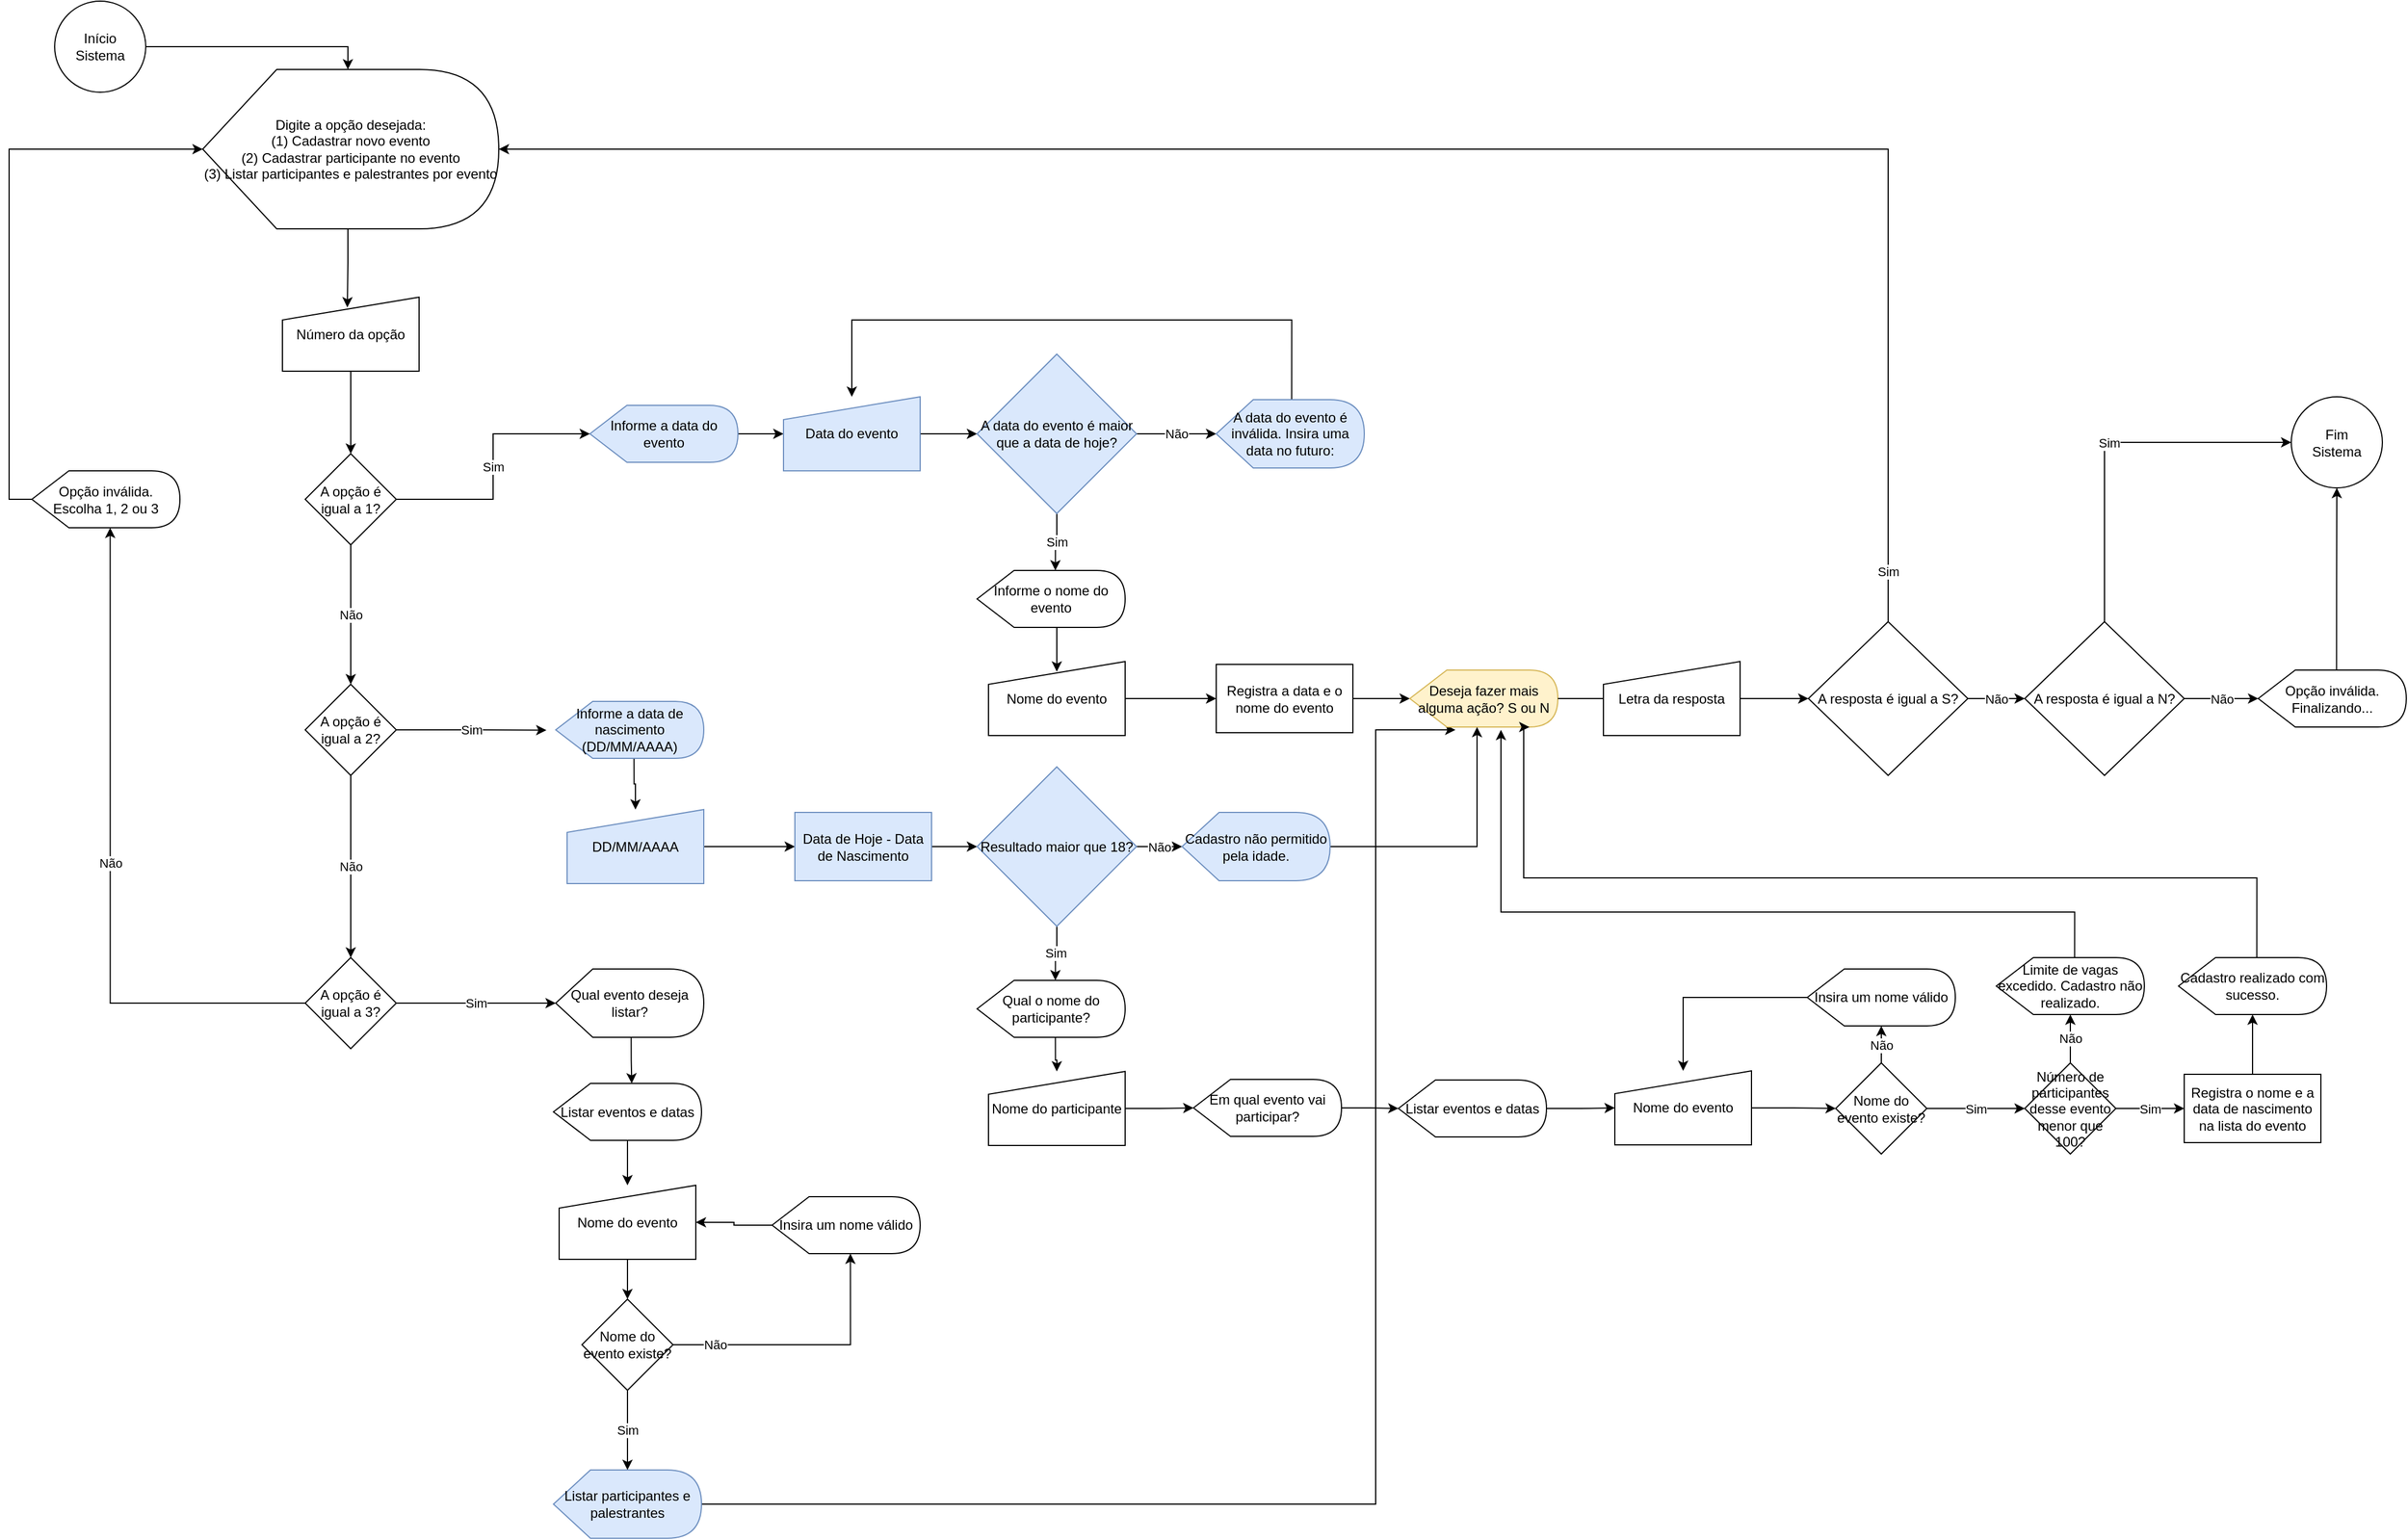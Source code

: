 <mxfile version="15.8.6" type="github">
  <diagram id="AMbJrYQroYjOnYmesZMy" name="Page-1">
    <mxGraphModel dx="2031" dy="1134" grid="1" gridSize="10" guides="1" tooltips="1" connect="1" arrows="1" fold="1" page="1" pageScale="1" pageWidth="827" pageHeight="1169" math="0" shadow="0">
      <root>
        <mxCell id="0" />
        <mxCell id="1" parent="0" />
        <mxCell id="UVnA94jCJhpCL6pDzq3i-3" style="edgeStyle=orthogonalEdgeStyle;rounded=0;orthogonalLoop=1;jettySize=auto;html=1;exitX=1;exitY=0.5;exitDx=0;exitDy=0;entryX=0;entryY=0;entryDx=127.5;entryDy=0;entryPerimeter=0;" edge="1" parent="1" source="ntxmmqhkYzdvFGRqi93g-2" target="UVnA94jCJhpCL6pDzq3i-14">
          <mxGeometry relative="1" as="geometry">
            <mxPoint x="220" y="170" as="targetPoint" />
          </mxGeometry>
        </mxCell>
        <mxCell id="ntxmmqhkYzdvFGRqi93g-2" value="Início&lt;br&gt;Sistema" style="ellipse;whiteSpace=wrap;html=1;" parent="1" vertex="1">
          <mxGeometry x="90" y="40" width="80" height="80" as="geometry" />
        </mxCell>
        <mxCell id="UVnA94jCJhpCL6pDzq3i-5" style="edgeStyle=orthogonalEdgeStyle;rounded=0;orthogonalLoop=1;jettySize=auto;html=1;exitX=1;exitY=0.5;exitDx=0;exitDy=0;exitPerimeter=0;entryX=0;entryY=0.5;entryDx=0;entryDy=0;" edge="1" parent="1" source="ntxmmqhkYzdvFGRqi93g-3" target="ntxmmqhkYzdvFGRqi93g-5">
          <mxGeometry relative="1" as="geometry">
            <mxPoint x="710" y="420" as="targetPoint" />
          </mxGeometry>
        </mxCell>
        <mxCell id="ntxmmqhkYzdvFGRqi93g-3" value="Informe a data do evento" style="shape=display;whiteSpace=wrap;html=1;fillColor=#dae8fc;strokeColor=#6c8ebf;" parent="1" vertex="1">
          <mxGeometry x="560" y="395" width="130" height="50" as="geometry" />
        </mxCell>
        <mxCell id="UVnA94jCJhpCL6pDzq3i-6" style="edgeStyle=orthogonalEdgeStyle;rounded=0;orthogonalLoop=1;jettySize=auto;html=1;exitX=1;exitY=0.5;exitDx=0;exitDy=0;entryX=0;entryY=0.5;entryDx=0;entryDy=0;" edge="1" parent="1" source="ntxmmqhkYzdvFGRqi93g-5" target="ntxmmqhkYzdvFGRqi93g-6">
          <mxGeometry relative="1" as="geometry" />
        </mxCell>
        <mxCell id="ntxmmqhkYzdvFGRqi93g-5" value="Data do evento" style="shape=manualInput;whiteSpace=wrap;html=1;size=20;fillColor=#dae8fc;strokeColor=#6c8ebf;" parent="1" vertex="1">
          <mxGeometry x="730" y="387.5" width="120" height="65" as="geometry" />
        </mxCell>
        <mxCell id="UVnA94jCJhpCL6pDzq3i-9" value="Não" style="edgeStyle=orthogonalEdgeStyle;rounded=0;orthogonalLoop=1;jettySize=auto;html=1;exitX=1;exitY=0.5;exitDx=0;exitDy=0;entryX=0;entryY=0.5;entryDx=0;entryDy=0;entryPerimeter=0;" edge="1" parent="1" source="ntxmmqhkYzdvFGRqi93g-6" target="UVnA94jCJhpCL6pDzq3i-8">
          <mxGeometry relative="1" as="geometry" />
        </mxCell>
        <mxCell id="UVnA94jCJhpCL6pDzq3i-26" value="Sim" style="edgeStyle=orthogonalEdgeStyle;rounded=0;orthogonalLoop=1;jettySize=auto;html=1;exitX=0.5;exitY=1;exitDx=0;exitDy=0;entryX=0;entryY=0;entryDx=68.75;entryDy=0;entryPerimeter=0;" edge="1" parent="1" source="ntxmmqhkYzdvFGRqi93g-6" target="UVnA94jCJhpCL6pDzq3i-25">
          <mxGeometry relative="1" as="geometry" />
        </mxCell>
        <mxCell id="ntxmmqhkYzdvFGRqi93g-6" value="A data do evento é maior que a data de hoje?" style="rhombus;whiteSpace=wrap;html=1;fillColor=#dae8fc;strokeColor=#6c8ebf;" parent="1" vertex="1">
          <mxGeometry x="900" y="350" width="140" height="140" as="geometry" />
        </mxCell>
        <mxCell id="UVnA94jCJhpCL6pDzq3i-7" value="Fim&lt;br&gt;Sistema" style="ellipse;whiteSpace=wrap;html=1;" vertex="1" parent="1">
          <mxGeometry x="2054" y="387.5" width="80" height="80" as="geometry" />
        </mxCell>
        <mxCell id="UVnA94jCJhpCL6pDzq3i-11" style="edgeStyle=orthogonalEdgeStyle;rounded=0;orthogonalLoop=1;jettySize=auto;html=1;exitX=0;exitY=0;exitDx=66.25;exitDy=0;exitPerimeter=0;entryX=0.5;entryY=0;entryDx=0;entryDy=0;" edge="1" parent="1" source="UVnA94jCJhpCL6pDzq3i-8" target="ntxmmqhkYzdvFGRqi93g-5">
          <mxGeometry relative="1" as="geometry">
            <Array as="points">
              <mxPoint x="1176" y="320" />
              <mxPoint x="790" y="320" />
            </Array>
          </mxGeometry>
        </mxCell>
        <mxCell id="UVnA94jCJhpCL6pDzq3i-8" value="A data do evento é inválida. Insira uma data no futuro:" style="shape=display;whiteSpace=wrap;html=1;fillColor=#dae8fc;strokeColor=#6c8ebf;" vertex="1" parent="1">
          <mxGeometry x="1110" y="390" width="130" height="60" as="geometry" />
        </mxCell>
        <mxCell id="UVnA94jCJhpCL6pDzq3i-111" style="edgeStyle=orthogonalEdgeStyle;rounded=0;orthogonalLoop=1;jettySize=auto;html=1;exitX=1;exitY=0.5;exitDx=0;exitDy=0;exitPerimeter=0;" edge="1" parent="1" source="UVnA94jCJhpCL6pDzq3i-12">
          <mxGeometry relative="1" as="geometry">
            <mxPoint x="1320" y="680" as="targetPoint" />
            <Array as="points">
              <mxPoint x="1250" y="1360" />
              <mxPoint x="1250" y="680" />
            </Array>
          </mxGeometry>
        </mxCell>
        <mxCell id="UVnA94jCJhpCL6pDzq3i-12" value="Listar participantes e palestrantes" style="shape=display;whiteSpace=wrap;html=1;fillColor=#dae8fc;strokeColor=#6c8ebf;" vertex="1" parent="1">
          <mxGeometry x="528" y="1330" width="130" height="60" as="geometry" />
        </mxCell>
        <mxCell id="UVnA94jCJhpCL6pDzq3i-17" style="edgeStyle=orthogonalEdgeStyle;rounded=0;orthogonalLoop=1;jettySize=auto;html=1;exitX=0;exitY=0;exitDx=127.5;exitDy=140;exitPerimeter=0;entryX=0.475;entryY=0.138;entryDx=0;entryDy=0;entryPerimeter=0;" edge="1" parent="1" source="UVnA94jCJhpCL6pDzq3i-14" target="UVnA94jCJhpCL6pDzq3i-16">
          <mxGeometry relative="1" as="geometry" />
        </mxCell>
        <mxCell id="UVnA94jCJhpCL6pDzq3i-14" value="Digite a opção desejada:&lt;br&gt;(1) Cadastrar novo evento&lt;br&gt;(2) Cadastrar participante no evento&lt;br&gt;(3) Listar participantes e palestrantes por evento" style="shape=display;whiteSpace=wrap;html=1;" vertex="1" parent="1">
          <mxGeometry x="220" y="100" width="260" height="140" as="geometry" />
        </mxCell>
        <mxCell id="UVnA94jCJhpCL6pDzq3i-19" value="" style="edgeStyle=orthogonalEdgeStyle;rounded=0;orthogonalLoop=1;jettySize=auto;html=1;" edge="1" parent="1" source="UVnA94jCJhpCL6pDzq3i-16" target="UVnA94jCJhpCL6pDzq3i-18">
          <mxGeometry relative="1" as="geometry" />
        </mxCell>
        <mxCell id="UVnA94jCJhpCL6pDzq3i-16" value="Número da opção" style="shape=manualInput;whiteSpace=wrap;html=1;size=20;" vertex="1" parent="1">
          <mxGeometry x="290" y="300" width="120" height="65" as="geometry" />
        </mxCell>
        <mxCell id="UVnA94jCJhpCL6pDzq3i-20" value="Sim" style="edgeStyle=orthogonalEdgeStyle;rounded=0;orthogonalLoop=1;jettySize=auto;html=1;exitX=1;exitY=0.5;exitDx=0;exitDy=0;entryX=0;entryY=0.5;entryDx=0;entryDy=0;entryPerimeter=0;" edge="1" parent="1" source="UVnA94jCJhpCL6pDzq3i-18" target="ntxmmqhkYzdvFGRqi93g-3">
          <mxGeometry relative="1" as="geometry" />
        </mxCell>
        <mxCell id="UVnA94jCJhpCL6pDzq3i-46" value="Não" style="edgeStyle=orthogonalEdgeStyle;rounded=0;orthogonalLoop=1;jettySize=auto;html=1;exitX=0.5;exitY=1;exitDx=0;exitDy=0;entryX=0.5;entryY=0;entryDx=0;entryDy=0;" edge="1" parent="1" source="UVnA94jCJhpCL6pDzq3i-18" target="UVnA94jCJhpCL6pDzq3i-44">
          <mxGeometry relative="1" as="geometry" />
        </mxCell>
        <mxCell id="UVnA94jCJhpCL6pDzq3i-18" value="A opção é igual a 1?" style="rhombus;whiteSpace=wrap;html=1;" vertex="1" parent="1">
          <mxGeometry x="310" y="437.5" width="80" height="80" as="geometry" />
        </mxCell>
        <mxCell id="UVnA94jCJhpCL6pDzq3i-24" style="edgeStyle=orthogonalEdgeStyle;rounded=0;orthogonalLoop=1;jettySize=auto;html=1;exitX=0;exitY=0.5;exitDx=0;exitDy=0;exitPerimeter=0;entryX=0;entryY=0.5;entryDx=0;entryDy=0;entryPerimeter=0;" edge="1" parent="1" source="UVnA94jCJhpCL6pDzq3i-22" target="UVnA94jCJhpCL6pDzq3i-14">
          <mxGeometry relative="1" as="geometry" />
        </mxCell>
        <mxCell id="UVnA94jCJhpCL6pDzq3i-22" value="Opção inválida. Escolha 1, 2 ou 3" style="shape=display;whiteSpace=wrap;html=1;" vertex="1" parent="1">
          <mxGeometry x="70" y="452.5" width="130" height="50" as="geometry" />
        </mxCell>
        <mxCell id="UVnA94jCJhpCL6pDzq3i-28" style="edgeStyle=orthogonalEdgeStyle;rounded=0;orthogonalLoop=1;jettySize=auto;html=1;exitX=0;exitY=0;exitDx=68.75;exitDy=50;exitPerimeter=0;entryX=0.5;entryY=0.136;entryDx=0;entryDy=0;entryPerimeter=0;" edge="1" parent="1" source="UVnA94jCJhpCL6pDzq3i-25" target="UVnA94jCJhpCL6pDzq3i-27">
          <mxGeometry relative="1" as="geometry" />
        </mxCell>
        <mxCell id="UVnA94jCJhpCL6pDzq3i-25" value="Informe o nome do evento" style="shape=display;whiteSpace=wrap;html=1;" vertex="1" parent="1">
          <mxGeometry x="900" y="540" width="130" height="50" as="geometry" />
        </mxCell>
        <mxCell id="UVnA94jCJhpCL6pDzq3i-30" value="" style="edgeStyle=orthogonalEdgeStyle;rounded=0;orthogonalLoop=1;jettySize=auto;html=1;" edge="1" parent="1" source="UVnA94jCJhpCL6pDzq3i-27" target="UVnA94jCJhpCL6pDzq3i-29">
          <mxGeometry relative="1" as="geometry" />
        </mxCell>
        <mxCell id="UVnA94jCJhpCL6pDzq3i-27" value="Nome do evento" style="shape=manualInput;whiteSpace=wrap;html=1;size=20;" vertex="1" parent="1">
          <mxGeometry x="910" y="620" width="120" height="65" as="geometry" />
        </mxCell>
        <mxCell id="UVnA94jCJhpCL6pDzq3i-39" style="edgeStyle=orthogonalEdgeStyle;rounded=0;orthogonalLoop=1;jettySize=auto;html=1;exitX=1;exitY=0.5;exitDx=0;exitDy=0;entryX=0;entryY=0.5;entryDx=0;entryDy=0;entryPerimeter=0;" edge="1" parent="1" source="UVnA94jCJhpCL6pDzq3i-29" target="UVnA94jCJhpCL6pDzq3i-38">
          <mxGeometry relative="1" as="geometry" />
        </mxCell>
        <mxCell id="UVnA94jCJhpCL6pDzq3i-29" value="Registra a data e o nome do evento" style="whiteSpace=wrap;html=1;" vertex="1" parent="1">
          <mxGeometry x="1110" y="622.5" width="120" height="60" as="geometry" />
        </mxCell>
        <mxCell id="UVnA94jCJhpCL6pDzq3i-34" value="Sim" style="edgeStyle=orthogonalEdgeStyle;rounded=0;orthogonalLoop=1;jettySize=auto;html=1;exitX=0.5;exitY=0;exitDx=0;exitDy=0;entryX=1;entryY=0.5;entryDx=0;entryDy=0;entryPerimeter=0;" edge="1" parent="1" source="UVnA94jCJhpCL6pDzq3i-32" target="UVnA94jCJhpCL6pDzq3i-14">
          <mxGeometry x="-0.946" relative="1" as="geometry">
            <mxPoint as="offset" />
          </mxGeometry>
        </mxCell>
        <mxCell id="UVnA94jCJhpCL6pDzq3i-51" value="Não" style="edgeStyle=orthogonalEdgeStyle;rounded=0;orthogonalLoop=1;jettySize=auto;html=1;exitX=1;exitY=0.5;exitDx=0;exitDy=0;entryX=0;entryY=0.5;entryDx=0;entryDy=0;" edge="1" parent="1" source="UVnA94jCJhpCL6pDzq3i-32" target="UVnA94jCJhpCL6pDzq3i-50">
          <mxGeometry relative="1" as="geometry" />
        </mxCell>
        <mxCell id="UVnA94jCJhpCL6pDzq3i-32" value="A resposta é igual a S?" style="rhombus;whiteSpace=wrap;html=1;" vertex="1" parent="1">
          <mxGeometry x="1630" y="585" width="140" height="135" as="geometry" />
        </mxCell>
        <mxCell id="UVnA94jCJhpCL6pDzq3i-54" style="edgeStyle=orthogonalEdgeStyle;rounded=0;orthogonalLoop=1;jettySize=auto;html=1;exitX=0;exitY=0;exitDx=68.75;exitDy=0;exitPerimeter=0;entryX=0.5;entryY=1;entryDx=0;entryDy=0;" edge="1" parent="1" source="UVnA94jCJhpCL6pDzq3i-36" target="UVnA94jCJhpCL6pDzq3i-7">
          <mxGeometry relative="1" as="geometry" />
        </mxCell>
        <mxCell id="UVnA94jCJhpCL6pDzq3i-36" value="Opção inválida. Finalizando..." style="shape=display;whiteSpace=wrap;html=1;" vertex="1" parent="1">
          <mxGeometry x="2025" y="627.5" width="130" height="50" as="geometry" />
        </mxCell>
        <mxCell id="UVnA94jCJhpCL6pDzq3i-40" style="edgeStyle=orthogonalEdgeStyle;rounded=0;orthogonalLoop=1;jettySize=auto;html=1;exitX=1;exitY=0.5;exitDx=0;exitDy=0;exitPerimeter=0;entryX=0;entryY=0.5;entryDx=0;entryDy=0;startArrow=none;" edge="1" parent="1" source="UVnA94jCJhpCL6pDzq3i-41" target="UVnA94jCJhpCL6pDzq3i-32">
          <mxGeometry relative="1" as="geometry" />
        </mxCell>
        <mxCell id="UVnA94jCJhpCL6pDzq3i-38" value="Deseja fazer mais alguma ação? S ou N" style="shape=display;whiteSpace=wrap;html=1;fillColor=#fff2cc;strokeColor=#d6b656;" vertex="1" parent="1">
          <mxGeometry x="1280" y="627.5" width="130" height="50" as="geometry" />
        </mxCell>
        <mxCell id="UVnA94jCJhpCL6pDzq3i-41" value="Letra da resposta" style="shape=manualInput;whiteSpace=wrap;html=1;size=20;" vertex="1" parent="1">
          <mxGeometry x="1450" y="620" width="120" height="65" as="geometry" />
        </mxCell>
        <mxCell id="UVnA94jCJhpCL6pDzq3i-42" value="" style="edgeStyle=orthogonalEdgeStyle;rounded=0;orthogonalLoop=1;jettySize=auto;html=1;exitX=1;exitY=0.5;exitDx=0;exitDy=0;exitPerimeter=0;entryX=0;entryY=0.5;entryDx=0;entryDy=0;endArrow=none;" edge="1" parent="1" source="UVnA94jCJhpCL6pDzq3i-38" target="UVnA94jCJhpCL6pDzq3i-41">
          <mxGeometry relative="1" as="geometry">
            <mxPoint x="1410" y="652.5" as="sourcePoint" />
            <mxPoint x="1720" y="652.5" as="targetPoint" />
          </mxGeometry>
        </mxCell>
        <mxCell id="UVnA94jCJhpCL6pDzq3i-47" value="Não" style="edgeStyle=orthogonalEdgeStyle;rounded=0;orthogonalLoop=1;jettySize=auto;html=1;exitX=0.5;exitY=1;exitDx=0;exitDy=0;" edge="1" parent="1" source="UVnA94jCJhpCL6pDzq3i-44" target="UVnA94jCJhpCL6pDzq3i-45">
          <mxGeometry relative="1" as="geometry" />
        </mxCell>
        <mxCell id="UVnA94jCJhpCL6pDzq3i-56" value="Sim" style="edgeStyle=orthogonalEdgeStyle;rounded=0;orthogonalLoop=1;jettySize=auto;html=1;exitX=1;exitY=0.5;exitDx=0;exitDy=0;entryX=-0.063;entryY=0.506;entryDx=0;entryDy=0;entryPerimeter=0;" edge="1" parent="1" source="UVnA94jCJhpCL6pDzq3i-44" target="UVnA94jCJhpCL6pDzq3i-55">
          <mxGeometry relative="1" as="geometry" />
        </mxCell>
        <mxCell id="UVnA94jCJhpCL6pDzq3i-44" value="A opção é igual a 2?" style="rhombus;whiteSpace=wrap;html=1;" vertex="1" parent="1">
          <mxGeometry x="310" y="640" width="80" height="80" as="geometry" />
        </mxCell>
        <mxCell id="UVnA94jCJhpCL6pDzq3i-48" value="Não" style="edgeStyle=orthogonalEdgeStyle;rounded=0;orthogonalLoop=1;jettySize=auto;html=1;exitX=0;exitY=0.5;exitDx=0;exitDy=0;entryX=0;entryY=0;entryDx=68.75;entryDy=50;entryPerimeter=0;" edge="1" parent="1" source="UVnA94jCJhpCL6pDzq3i-45" target="UVnA94jCJhpCL6pDzq3i-22">
          <mxGeometry relative="1" as="geometry" />
        </mxCell>
        <mxCell id="UVnA94jCJhpCL6pDzq3i-100" value="Sim" style="edgeStyle=orthogonalEdgeStyle;rounded=0;orthogonalLoop=1;jettySize=auto;html=1;exitX=1;exitY=0.5;exitDx=0;exitDy=0;entryX=0;entryY=0.5;entryDx=0;entryDy=0;entryPerimeter=0;" edge="1" parent="1" source="UVnA94jCJhpCL6pDzq3i-45" target="UVnA94jCJhpCL6pDzq3i-99">
          <mxGeometry relative="1" as="geometry" />
        </mxCell>
        <mxCell id="UVnA94jCJhpCL6pDzq3i-45" value="A opção é igual a 3?" style="rhombus;whiteSpace=wrap;html=1;" vertex="1" parent="1">
          <mxGeometry x="310" y="880" width="80" height="80" as="geometry" />
        </mxCell>
        <mxCell id="UVnA94jCJhpCL6pDzq3i-52" value="Sim" style="edgeStyle=orthogonalEdgeStyle;rounded=0;orthogonalLoop=1;jettySize=auto;html=1;exitX=0.5;exitY=0;exitDx=0;exitDy=0;entryX=0;entryY=0.5;entryDx=0;entryDy=0;" edge="1" parent="1" source="UVnA94jCJhpCL6pDzq3i-50" target="UVnA94jCJhpCL6pDzq3i-7">
          <mxGeometry relative="1" as="geometry" />
        </mxCell>
        <mxCell id="UVnA94jCJhpCL6pDzq3i-53" value="Não" style="edgeStyle=orthogonalEdgeStyle;rounded=0;orthogonalLoop=1;jettySize=auto;html=1;exitX=1;exitY=0.5;exitDx=0;exitDy=0;entryX=0;entryY=0.5;entryDx=0;entryDy=0;entryPerimeter=0;" edge="1" parent="1" source="UVnA94jCJhpCL6pDzq3i-50" target="UVnA94jCJhpCL6pDzq3i-36">
          <mxGeometry relative="1" as="geometry" />
        </mxCell>
        <mxCell id="UVnA94jCJhpCL6pDzq3i-50" value="A resposta é igual a N?" style="rhombus;whiteSpace=wrap;html=1;" vertex="1" parent="1">
          <mxGeometry x="1820" y="585" width="140" height="135" as="geometry" />
        </mxCell>
        <mxCell id="UVnA94jCJhpCL6pDzq3i-58" style="edgeStyle=orthogonalEdgeStyle;rounded=0;orthogonalLoop=1;jettySize=auto;html=1;exitX=0;exitY=0;exitDx=68.75;exitDy=50;exitPerimeter=0;entryX=0.5;entryY=0;entryDx=0;entryDy=0;" edge="1" parent="1" source="UVnA94jCJhpCL6pDzq3i-55" target="UVnA94jCJhpCL6pDzq3i-57">
          <mxGeometry relative="1" as="geometry" />
        </mxCell>
        <mxCell id="UVnA94jCJhpCL6pDzq3i-55" value="Informe a data de nascimento (DD/MM/AAAA)" style="shape=display;whiteSpace=wrap;html=1;fillColor=#dae8fc;strokeColor=#6c8ebf;" vertex="1" parent="1">
          <mxGeometry x="530" y="655" width="130" height="50" as="geometry" />
        </mxCell>
        <mxCell id="UVnA94jCJhpCL6pDzq3i-60" value="" style="edgeStyle=orthogonalEdgeStyle;rounded=0;orthogonalLoop=1;jettySize=auto;html=1;" edge="1" parent="1" source="UVnA94jCJhpCL6pDzq3i-57" target="UVnA94jCJhpCL6pDzq3i-59">
          <mxGeometry relative="1" as="geometry" />
        </mxCell>
        <mxCell id="UVnA94jCJhpCL6pDzq3i-57" value="DD/MM/AAAA" style="shape=manualInput;whiteSpace=wrap;html=1;size=20;fillColor=#dae8fc;strokeColor=#6c8ebf;" vertex="1" parent="1">
          <mxGeometry x="540" y="750" width="120" height="65" as="geometry" />
        </mxCell>
        <mxCell id="UVnA94jCJhpCL6pDzq3i-62" style="edgeStyle=orthogonalEdgeStyle;rounded=0;orthogonalLoop=1;jettySize=auto;html=1;exitX=1;exitY=0.5;exitDx=0;exitDy=0;entryX=0;entryY=0.5;entryDx=0;entryDy=0;" edge="1" parent="1" source="UVnA94jCJhpCL6pDzq3i-59" target="UVnA94jCJhpCL6pDzq3i-61">
          <mxGeometry relative="1" as="geometry" />
        </mxCell>
        <mxCell id="UVnA94jCJhpCL6pDzq3i-59" value="Data de Hoje - Data de Nascimento" style="whiteSpace=wrap;html=1;strokeColor=#6c8ebf;fillColor=#dae8fc;" vertex="1" parent="1">
          <mxGeometry x="740" y="752.5" width="120" height="60" as="geometry" />
        </mxCell>
        <mxCell id="UVnA94jCJhpCL6pDzq3i-64" value="Não" style="edgeStyle=orthogonalEdgeStyle;rounded=0;orthogonalLoop=1;jettySize=auto;html=1;" edge="1" parent="1" source="UVnA94jCJhpCL6pDzq3i-61" target="UVnA94jCJhpCL6pDzq3i-63">
          <mxGeometry relative="1" as="geometry" />
        </mxCell>
        <mxCell id="UVnA94jCJhpCL6pDzq3i-69" value="Sim" style="edgeStyle=orthogonalEdgeStyle;rounded=0;orthogonalLoop=1;jettySize=auto;html=1;exitX=0.5;exitY=1;exitDx=0;exitDy=0;entryX=0;entryY=0;entryDx=68.75;entryDy=0;entryPerimeter=0;" edge="1" parent="1" source="UVnA94jCJhpCL6pDzq3i-61" target="UVnA94jCJhpCL6pDzq3i-66">
          <mxGeometry relative="1" as="geometry" />
        </mxCell>
        <mxCell id="UVnA94jCJhpCL6pDzq3i-61" value="Resultado maior que 18?" style="rhombus;whiteSpace=wrap;html=1;fillColor=#dae8fc;strokeColor=#6c8ebf;" vertex="1" parent="1">
          <mxGeometry x="900" y="712.5" width="140" height="140" as="geometry" />
        </mxCell>
        <mxCell id="UVnA94jCJhpCL6pDzq3i-65" style="edgeStyle=orthogonalEdgeStyle;rounded=0;orthogonalLoop=1;jettySize=auto;html=1;exitX=1;exitY=0.5;exitDx=0;exitDy=0;exitPerimeter=0;entryX=0.454;entryY=0.999;entryDx=0;entryDy=0;entryPerimeter=0;" edge="1" parent="1" source="UVnA94jCJhpCL6pDzq3i-63" target="UVnA94jCJhpCL6pDzq3i-38">
          <mxGeometry relative="1" as="geometry" />
        </mxCell>
        <mxCell id="UVnA94jCJhpCL6pDzq3i-63" value="Cadastro não permitido pela idade." style="shape=display;whiteSpace=wrap;html=1;fillColor=#dae8fc;strokeColor=#6c8ebf;" vertex="1" parent="1">
          <mxGeometry x="1080" y="752.5" width="130" height="60" as="geometry" />
        </mxCell>
        <mxCell id="UVnA94jCJhpCL6pDzq3i-70" style="edgeStyle=orthogonalEdgeStyle;rounded=0;orthogonalLoop=1;jettySize=auto;html=1;exitX=0;exitY=0;exitDx=68.75;exitDy=50;exitPerimeter=0;" edge="1" parent="1" source="UVnA94jCJhpCL6pDzq3i-66" target="UVnA94jCJhpCL6pDzq3i-67">
          <mxGeometry relative="1" as="geometry" />
        </mxCell>
        <mxCell id="UVnA94jCJhpCL6pDzq3i-66" value="Qual o nome do participante?" style="shape=display;whiteSpace=wrap;html=1;" vertex="1" parent="1">
          <mxGeometry x="900" y="900" width="130" height="50" as="geometry" />
        </mxCell>
        <mxCell id="UVnA94jCJhpCL6pDzq3i-74" style="edgeStyle=orthogonalEdgeStyle;rounded=0;orthogonalLoop=1;jettySize=auto;html=1;exitX=1;exitY=0.5;exitDx=0;exitDy=0;entryX=0;entryY=0.5;entryDx=0;entryDy=0;entryPerimeter=0;" edge="1" parent="1" source="UVnA94jCJhpCL6pDzq3i-67" target="UVnA94jCJhpCL6pDzq3i-73">
          <mxGeometry relative="1" as="geometry" />
        </mxCell>
        <mxCell id="UVnA94jCJhpCL6pDzq3i-67" value="Nome do participante" style="shape=manualInput;whiteSpace=wrap;html=1;size=20;" vertex="1" parent="1">
          <mxGeometry x="910" y="980" width="120" height="65" as="geometry" />
        </mxCell>
        <mxCell id="UVnA94jCJhpCL6pDzq3i-97" value="" style="edgeStyle=orthogonalEdgeStyle;rounded=0;orthogonalLoop=1;jettySize=auto;html=1;" edge="1" parent="1" source="UVnA94jCJhpCL6pDzq3i-72" target="UVnA94jCJhpCL6pDzq3i-96">
          <mxGeometry relative="1" as="geometry" />
        </mxCell>
        <mxCell id="UVnA94jCJhpCL6pDzq3i-72" value="Registra o nome e a data de nascimento na lista do evento" style="whiteSpace=wrap;html=1;" vertex="1" parent="1">
          <mxGeometry x="1960" y="982.5" width="120" height="60" as="geometry" />
        </mxCell>
        <mxCell id="UVnA94jCJhpCL6pDzq3i-78" value="" style="edgeStyle=orthogonalEdgeStyle;rounded=0;orthogonalLoop=1;jettySize=auto;html=1;" edge="1" parent="1" source="UVnA94jCJhpCL6pDzq3i-73" target="UVnA94jCJhpCL6pDzq3i-75">
          <mxGeometry relative="1" as="geometry" />
        </mxCell>
        <mxCell id="UVnA94jCJhpCL6pDzq3i-73" value="Em qual evento vai participar?" style="shape=display;whiteSpace=wrap;html=1;" vertex="1" parent="1">
          <mxGeometry x="1090" y="987" width="130" height="50" as="geometry" />
        </mxCell>
        <mxCell id="UVnA94jCJhpCL6pDzq3i-83" value="" style="edgeStyle=orthogonalEdgeStyle;rounded=0;orthogonalLoop=1;jettySize=auto;html=1;" edge="1" parent="1" source="UVnA94jCJhpCL6pDzq3i-75" target="UVnA94jCJhpCL6pDzq3i-82">
          <mxGeometry relative="1" as="geometry" />
        </mxCell>
        <mxCell id="UVnA94jCJhpCL6pDzq3i-75" value="Listar eventos e datas" style="shape=display;whiteSpace=wrap;html=1;" vertex="1" parent="1">
          <mxGeometry x="1270" y="987.5" width="130" height="50" as="geometry" />
        </mxCell>
        <mxCell id="UVnA94jCJhpCL6pDzq3i-87" value="Não" style="edgeStyle=orthogonalEdgeStyle;rounded=0;orthogonalLoop=1;jettySize=auto;html=1;" edge="1" parent="1" source="UVnA94jCJhpCL6pDzq3i-80" target="UVnA94jCJhpCL6pDzq3i-86">
          <mxGeometry relative="1" as="geometry" />
        </mxCell>
        <mxCell id="UVnA94jCJhpCL6pDzq3i-89" value="Sim" style="edgeStyle=orthogonalEdgeStyle;rounded=0;orthogonalLoop=1;jettySize=auto;html=1;exitX=1;exitY=0.5;exitDx=0;exitDy=0;entryX=0;entryY=0.5;entryDx=0;entryDy=0;" edge="1" parent="1" source="UVnA94jCJhpCL6pDzq3i-80" target="UVnA94jCJhpCL6pDzq3i-91">
          <mxGeometry relative="1" as="geometry">
            <mxPoint x="1840" y="1013" as="targetPoint" />
          </mxGeometry>
        </mxCell>
        <mxCell id="UVnA94jCJhpCL6pDzq3i-80" value="Nome do evento existe?" style="rhombus;whiteSpace=wrap;html=1;" vertex="1" parent="1">
          <mxGeometry x="1654" y="972.5" width="80" height="80" as="geometry" />
        </mxCell>
        <mxCell id="UVnA94jCJhpCL6pDzq3i-84" style="edgeStyle=orthogonalEdgeStyle;rounded=0;orthogonalLoop=1;jettySize=auto;html=1;exitX=1;exitY=0.5;exitDx=0;exitDy=0;entryX=0;entryY=0.5;entryDx=0;entryDy=0;" edge="1" parent="1" source="UVnA94jCJhpCL6pDzq3i-82" target="UVnA94jCJhpCL6pDzq3i-80">
          <mxGeometry relative="1" as="geometry" />
        </mxCell>
        <mxCell id="UVnA94jCJhpCL6pDzq3i-82" value="Nome do evento" style="shape=manualInput;whiteSpace=wrap;html=1;size=20;" vertex="1" parent="1">
          <mxGeometry x="1460" y="979.5" width="120" height="65" as="geometry" />
        </mxCell>
        <mxCell id="UVnA94jCJhpCL6pDzq3i-88" style="edgeStyle=orthogonalEdgeStyle;rounded=0;orthogonalLoop=1;jettySize=auto;html=1;exitX=0;exitY=0.5;exitDx=0;exitDy=0;exitPerimeter=0;entryX=0.5;entryY=0;entryDx=0;entryDy=0;" edge="1" parent="1" source="UVnA94jCJhpCL6pDzq3i-86" target="UVnA94jCJhpCL6pDzq3i-82">
          <mxGeometry relative="1" as="geometry">
            <Array as="points">
              <mxPoint x="1520" y="915" />
            </Array>
          </mxGeometry>
        </mxCell>
        <mxCell id="UVnA94jCJhpCL6pDzq3i-86" value="Insira um nome válido" style="shape=display;whiteSpace=wrap;html=1;" vertex="1" parent="1">
          <mxGeometry x="1629" y="890" width="130" height="50" as="geometry" />
        </mxCell>
        <mxCell id="UVnA94jCJhpCL6pDzq3i-92" value="Sim" style="edgeStyle=orthogonalEdgeStyle;rounded=0;orthogonalLoop=1;jettySize=auto;html=1;" edge="1" parent="1" source="UVnA94jCJhpCL6pDzq3i-91" target="UVnA94jCJhpCL6pDzq3i-72">
          <mxGeometry relative="1" as="geometry" />
        </mxCell>
        <mxCell id="UVnA94jCJhpCL6pDzq3i-94" value="Não" style="edgeStyle=orthogonalEdgeStyle;rounded=0;orthogonalLoop=1;jettySize=auto;html=1;" edge="1" parent="1" source="UVnA94jCJhpCL6pDzq3i-91" target="UVnA94jCJhpCL6pDzq3i-93">
          <mxGeometry relative="1" as="geometry" />
        </mxCell>
        <mxCell id="UVnA94jCJhpCL6pDzq3i-91" value="Número de participantes desse evento menor que 100?" style="rhombus;whiteSpace=wrap;html=1;" vertex="1" parent="1">
          <mxGeometry x="1820" y="972.5" width="80" height="80" as="geometry" />
        </mxCell>
        <mxCell id="UVnA94jCJhpCL6pDzq3i-95" style="edgeStyle=orthogonalEdgeStyle;rounded=0;orthogonalLoop=1;jettySize=auto;html=1;exitX=0;exitY=0;exitDx=68.75;exitDy=0;exitPerimeter=0;" edge="1" parent="1" source="UVnA94jCJhpCL6pDzq3i-93">
          <mxGeometry relative="1" as="geometry">
            <mxPoint x="1360" y="680" as="targetPoint" />
            <Array as="points">
              <mxPoint x="1864" y="840" />
              <mxPoint x="1360" y="840" />
            </Array>
          </mxGeometry>
        </mxCell>
        <mxCell id="UVnA94jCJhpCL6pDzq3i-93" value="Limite de vagas excedido. Cadastro não realizado." style="shape=display;whiteSpace=wrap;html=1;" vertex="1" parent="1">
          <mxGeometry x="1795" y="880" width="130" height="50" as="geometry" />
        </mxCell>
        <mxCell id="UVnA94jCJhpCL6pDzq3i-98" style="edgeStyle=orthogonalEdgeStyle;rounded=0;orthogonalLoop=1;jettySize=auto;html=1;exitX=0;exitY=0;exitDx=68.75;exitDy=0;exitPerimeter=0;entryX=0;entryY=0;entryDx=105;entryDy=50;entryPerimeter=0;" edge="1" parent="1" source="UVnA94jCJhpCL6pDzq3i-96" target="UVnA94jCJhpCL6pDzq3i-38">
          <mxGeometry relative="1" as="geometry">
            <Array as="points">
              <mxPoint x="2024" y="810" />
              <mxPoint x="1380" y="810" />
              <mxPoint x="1380" y="678" />
            </Array>
          </mxGeometry>
        </mxCell>
        <mxCell id="UVnA94jCJhpCL6pDzq3i-96" value="Cadastro realizado com sucesso." style="shape=display;whiteSpace=wrap;html=1;" vertex="1" parent="1">
          <mxGeometry x="1955" y="880" width="130" height="50" as="geometry" />
        </mxCell>
        <mxCell id="UVnA94jCJhpCL6pDzq3i-103" style="edgeStyle=orthogonalEdgeStyle;rounded=0;orthogonalLoop=1;jettySize=auto;html=1;exitX=0;exitY=0;exitDx=66.25;exitDy=60.0;exitPerimeter=0;entryX=0;entryY=0;entryDx=68.75;entryDy=0;entryPerimeter=0;" edge="1" parent="1" source="UVnA94jCJhpCL6pDzq3i-99" target="UVnA94jCJhpCL6pDzq3i-101">
          <mxGeometry relative="1" as="geometry" />
        </mxCell>
        <mxCell id="UVnA94jCJhpCL6pDzq3i-99" value="Qual evento deseja listar?" style="shape=display;whiteSpace=wrap;html=1;" vertex="1" parent="1">
          <mxGeometry x="530" y="890" width="130" height="60" as="geometry" />
        </mxCell>
        <mxCell id="UVnA94jCJhpCL6pDzq3i-104" value="" style="edgeStyle=orthogonalEdgeStyle;rounded=0;orthogonalLoop=1;jettySize=auto;html=1;" edge="1" parent="1" source="UVnA94jCJhpCL6pDzq3i-101" target="UVnA94jCJhpCL6pDzq3i-102">
          <mxGeometry relative="1" as="geometry" />
        </mxCell>
        <mxCell id="UVnA94jCJhpCL6pDzq3i-101" value="Listar eventos e datas" style="shape=display;whiteSpace=wrap;html=1;" vertex="1" parent="1">
          <mxGeometry x="528" y="990.5" width="130" height="50" as="geometry" />
        </mxCell>
        <mxCell id="UVnA94jCJhpCL6pDzq3i-107" value="" style="edgeStyle=orthogonalEdgeStyle;rounded=0;orthogonalLoop=1;jettySize=auto;html=1;" edge="1" parent="1" source="UVnA94jCJhpCL6pDzq3i-102" target="UVnA94jCJhpCL6pDzq3i-105">
          <mxGeometry relative="1" as="geometry" />
        </mxCell>
        <mxCell id="UVnA94jCJhpCL6pDzq3i-102" value="Nome do evento" style="shape=manualInput;whiteSpace=wrap;html=1;size=20;" vertex="1" parent="1">
          <mxGeometry x="533" y="1080" width="120" height="65" as="geometry" />
        </mxCell>
        <mxCell id="UVnA94jCJhpCL6pDzq3i-108" value="Não" style="edgeStyle=orthogonalEdgeStyle;rounded=0;orthogonalLoop=1;jettySize=auto;html=1;exitX=1;exitY=0.5;exitDx=0;exitDy=0;entryX=0;entryY=0;entryDx=68.75;entryDy=50;entryPerimeter=0;" edge="1" parent="1" source="UVnA94jCJhpCL6pDzq3i-105" target="UVnA94jCJhpCL6pDzq3i-106">
          <mxGeometry x="-0.686" relative="1" as="geometry">
            <mxPoint as="offset" />
          </mxGeometry>
        </mxCell>
        <mxCell id="UVnA94jCJhpCL6pDzq3i-110" value="Sim" style="edgeStyle=orthogonalEdgeStyle;rounded=0;orthogonalLoop=1;jettySize=auto;html=1;" edge="1" parent="1" source="UVnA94jCJhpCL6pDzq3i-105" target="UVnA94jCJhpCL6pDzq3i-12">
          <mxGeometry relative="1" as="geometry" />
        </mxCell>
        <mxCell id="UVnA94jCJhpCL6pDzq3i-105" value="Nome do evento existe?" style="rhombus;whiteSpace=wrap;html=1;" vertex="1" parent="1">
          <mxGeometry x="553" y="1180" width="80" height="80" as="geometry" />
        </mxCell>
        <mxCell id="UVnA94jCJhpCL6pDzq3i-109" style="edgeStyle=orthogonalEdgeStyle;rounded=0;orthogonalLoop=1;jettySize=auto;html=1;exitX=0;exitY=0.5;exitDx=0;exitDy=0;exitPerimeter=0;entryX=1;entryY=0.5;entryDx=0;entryDy=0;" edge="1" parent="1" source="UVnA94jCJhpCL6pDzq3i-106" target="UVnA94jCJhpCL6pDzq3i-102">
          <mxGeometry relative="1" as="geometry" />
        </mxCell>
        <mxCell id="UVnA94jCJhpCL6pDzq3i-106" value="Insira um nome válido" style="shape=display;whiteSpace=wrap;html=1;" vertex="1" parent="1">
          <mxGeometry x="720" y="1090" width="130" height="50" as="geometry" />
        </mxCell>
      </root>
    </mxGraphModel>
  </diagram>
</mxfile>
